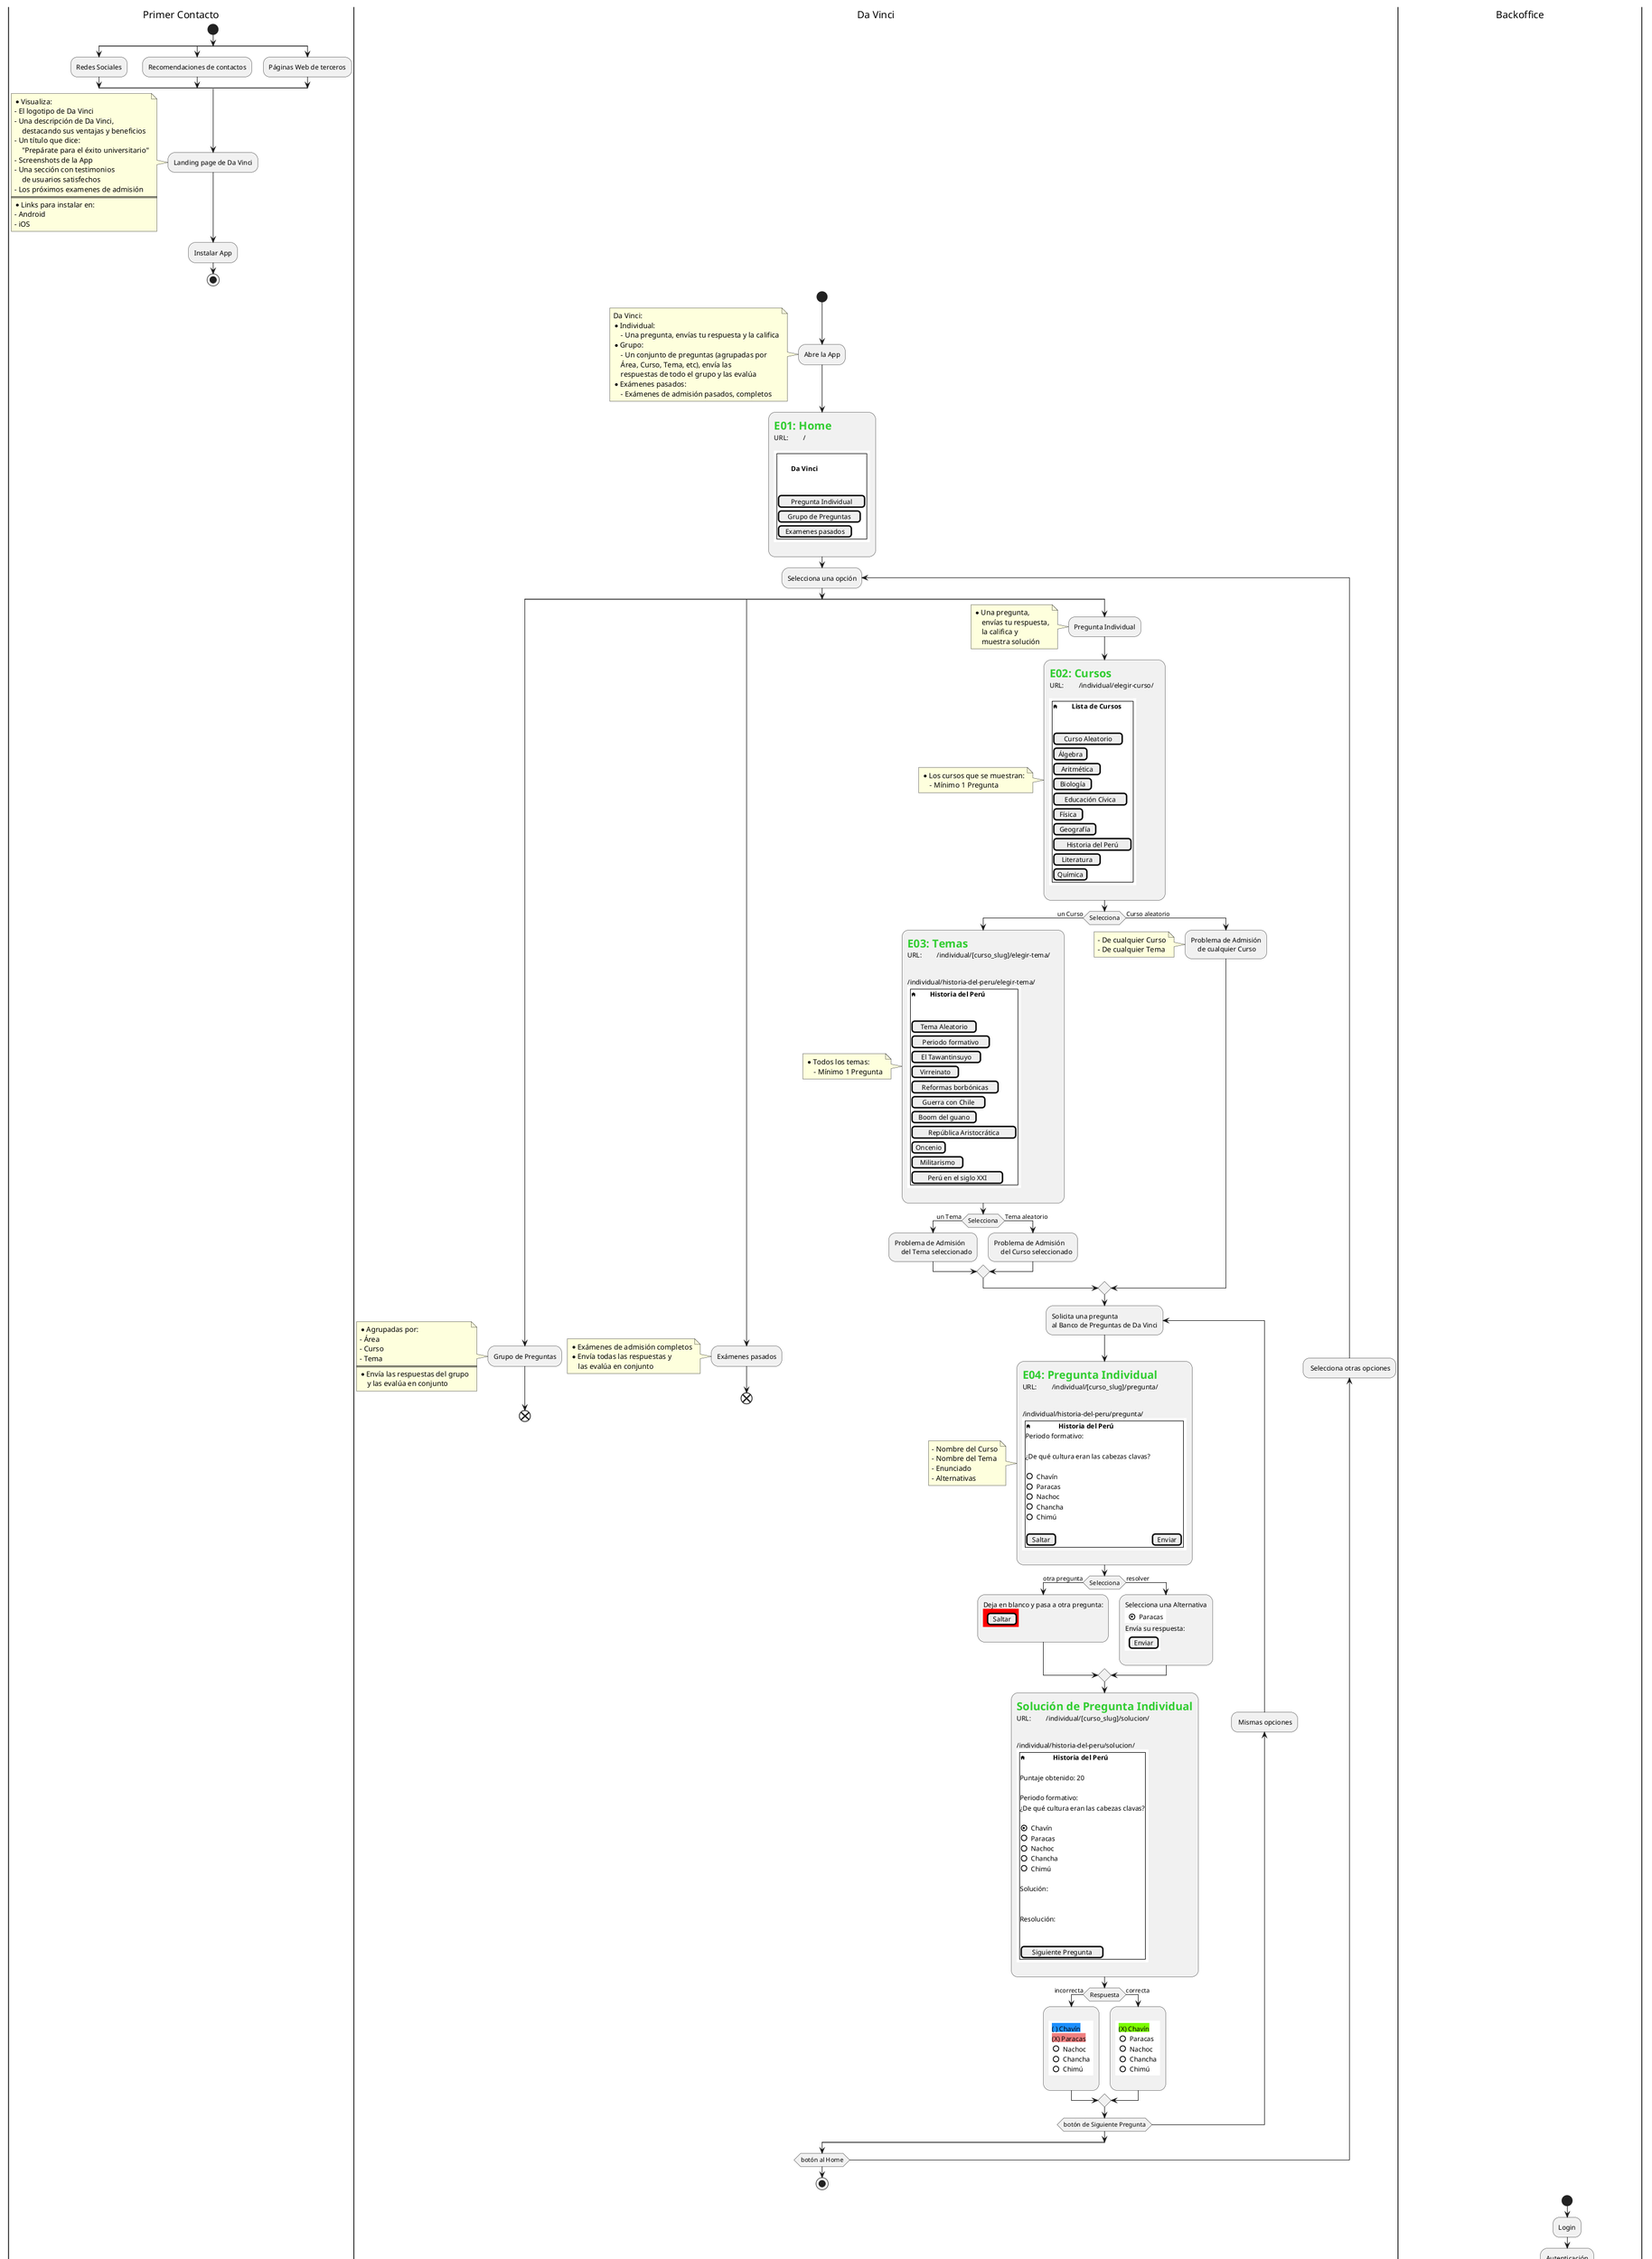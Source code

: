 @startuml Da Vinci
' skinparam handwritten true


|Primer Contacto|
start


split
    :Redes Sociales;
split again
    :Recomendaciones de contactos;
split again
    :Páginas Web de terceros;
end split



:Landing page de Da Vinci;
note 
    * Visualiza:
    - El logotipo de Da Vinci
    - Una descripción de Da Vinci,
        destacando sus ventajas y beneficios
    - Un título que dice:
        "Prepárate para el éxito universitario"
    - Screenshots de la App
    - Una sección con testimonios
        de usuarios satisfechos
    - Los próximos examenes de admisión
    ====
    * Links para instalar en:
    - Android
    - iOS
end note



:Instalar App;
stop


|Da Vinci|
start
:Abre la App;
note
    Da Vinci:
    * Individual:
        - Una pregunta, envías tu respuesta y la califica
    * Grupo:
        - Un conjunto de preguntas (agrupadas por
        Área, Curso, Tema, etc), envía las
        respuestas de todo el grupo y las evalúa
    * Exámenes pasados:
        - Exámenes de admisión pasados, completos
endnote


:=<color:LimeGreen>E01: Home
URL:\t /     \t

{{
    salt
    {+
    .
    \t<b>Da Vinci
    .
    .
    [Pregunta Individual]
    [Grupo de Preguntas]
    [Examenes pasados]
    }
}}
;

repeat :Selecciona una opción;
    split 
        :Grupo de Preguntas;
        note
            * Agrupadas por:
            - Área
            - Curso
            - Tema
            ====
            * Envía las respuestas del grupo
                y las evalúa en conjunto
        end note
    end


    split again
        :Exámenes pasados;
        note
            * Exámenes de admisión completos
            * Envía todas las respuestas y
                las evalúa en conjunto
        end note
    end


    split again
        :Pregunta Individual;
        note
            * Una pregunta,
                envías tu respuesta,
                la califica y
                muestra solución
        end note
        :=<color:LimeGreen>E02: Cursos
        URL:\t /individual/elegir-curso/  \t

        {{
            salt
            {+
            <&home>\t<b>Lista de Cursos
            .
            .
            [Curso Aleatorio]
            [Álgebra]
            [Aritmética]
            [Biología]
            [Educación Cívica]
            [Física]
            [Geografía]
            [Historia del Perú]
            [Literatura]
            [Química]
            }
        }}
        ;
        note
            * Los cursos que se muestran:
                - Mínimo 1 Pregunta
        endnote
        if (Selecciona)then (un Curso)
            :=<color:LimeGreen>E03: Temas
            URL:\t /individual/[curso_slug]/elegir-tema/  \t
            

            /individual/historia-del-peru/elegir-tema/ \t
            {{
                salt
                {+
                <&home>\t<b>Historia del Perú
                .
                .
                [Tema Aleatorio]
                [Periodo formativo]
                [El Tawantinsuyo]
                [Virreinato]
                [Reformas borbónicas]
                [Guerra con Chile]
                [Boom del guano]
                [República Aristocrática]
                [Oncenio]
                [Militarismo]
                [Perú en el siglo XXI]
                }
            }}
            ;
            note 
                * Todos los temas:
                    - Mínimo 1 Pregunta
            endnote
            if (Selecciona) then (un Tema)
                :Problema de Admisión
                    del Tema seleccionado;
            else (Tema aleatorio)
                :Problema de Admisión
                    del Curso seleccionado;
            endif
        else (Curso aleatorio)
            :Problema de Admisión
                de cualquier Curso;
            note
                - De cualquier Curso
                - De cualquier Tema
            end note
        endif
        repeat :Solicita una pregunta \nal Banco de Preguntas de Da Vinci;
            :=<color:LimeGreen>E04: Pregunta Individual
            URL:\t /individual/[curso_slug]/pregunta/  \t
            

            /individual/historia-del-peru/pregunta/ \t
            {{
                salt
                {+
                <&home>\t\t<b>Historia del Perú
                Periodo formativo:
                .
                ¿De qué cultura eran las cabezas clavas?
                .
                () Chavín
                () Paracas
                () Nachoc
                () Chancha
                () Chimú
                .
                [Saltar] | [Enviar]
                }
            }}
            ;
            note 
                - Nombre del Curso
                - Nombre del Tema
                - Enunciado
                - Alternativas
            endnote
            if (Selecciona) then (otra pregunta)
                :Deja en blanco y pasa a otra pregunta:
                {{
                    skinparam Backgroundcolor red
                    salt
                    {
                    [Saltar]
                    }
                }}
                ;
            else (resolver)
                :Selecciona una Alternativa
                {{
                    salt
                    {
                    (X) Paracas
                    }
                }}
                Envía su respuesta:
                {{
                    salt
                    {
                    [Enviar]
                    }
                }}
                ;
            endif
            :=<color:LimeGreen>Solución de Pregunta Individual
            URL:\t /individual/[curso_slug]/solucion/  \t


            /individual/historia-del-peru/solucion/ \t
            {{
                salt
                {+
                <&home>\t\t<b>Historia del Perú
                .
                Puntaje obtenido: 20
                .
                Periodo formativo:
                ¿De qué cultura eran las cabezas clavas?
                .
                (X) Chavín
                () Paracas
                () Nachoc
                () Chancha
                () Chimú
                .
                Solución:
                .
                .
                Resolución:
                .
                .
                [Siguiente Pregunta]
                }
            }}
            ;
            if (Respuesta) then (incorrecta)
                :
                {{
                    salt
                    {
                    <back:DodgerBlue>( ) Chavín</back>
                    <back:LightCoral>(X) Paracas</back>
                    () Nachoc
                    () Chancha
                    () Chimú
                    }
                }}
                ;
            else (correcta)
                :
                {{
                    salt
                    {
                    <back:LawnGreen>(X) Chavín</back>
                    () Paracas
                    () Nachoc
                    () Chancha
                    () Chimú
                    }
                }}
                ;
            endif
        backward: Mismas opciones;
        repeat while (botón de Siguiente Pregunta)
    end split
backward: Selecciona otras opciones;
repeat while (botón al Home)
stop














|Backoffice|
start
:Login;
:Autenticación;
:Completar datos donde va ir la pregunta;
note
    - Área
    - Temporada (año)
    - Examen de Admisión
end note
:Ingresa pregunta;
:Agrega alternativas;
:Muesta confirmación "Pregunta ingresada";
stop

@enduml
